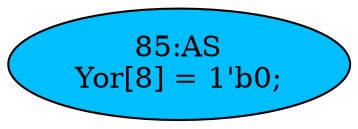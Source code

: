 strict digraph "" {
	node [label="\N"];
	"85:AS"	 [ast="<pyverilog.vparser.ast.Assign object at 0x7fd311d7d590>",
		def_var="['Yor']",
		fillcolor=deepskyblue,
		label="85:AS
Yor[8] = 1'b0;",
		statements="[]",
		style=filled,
		typ=Assign,
		use_var="[]"];
}
